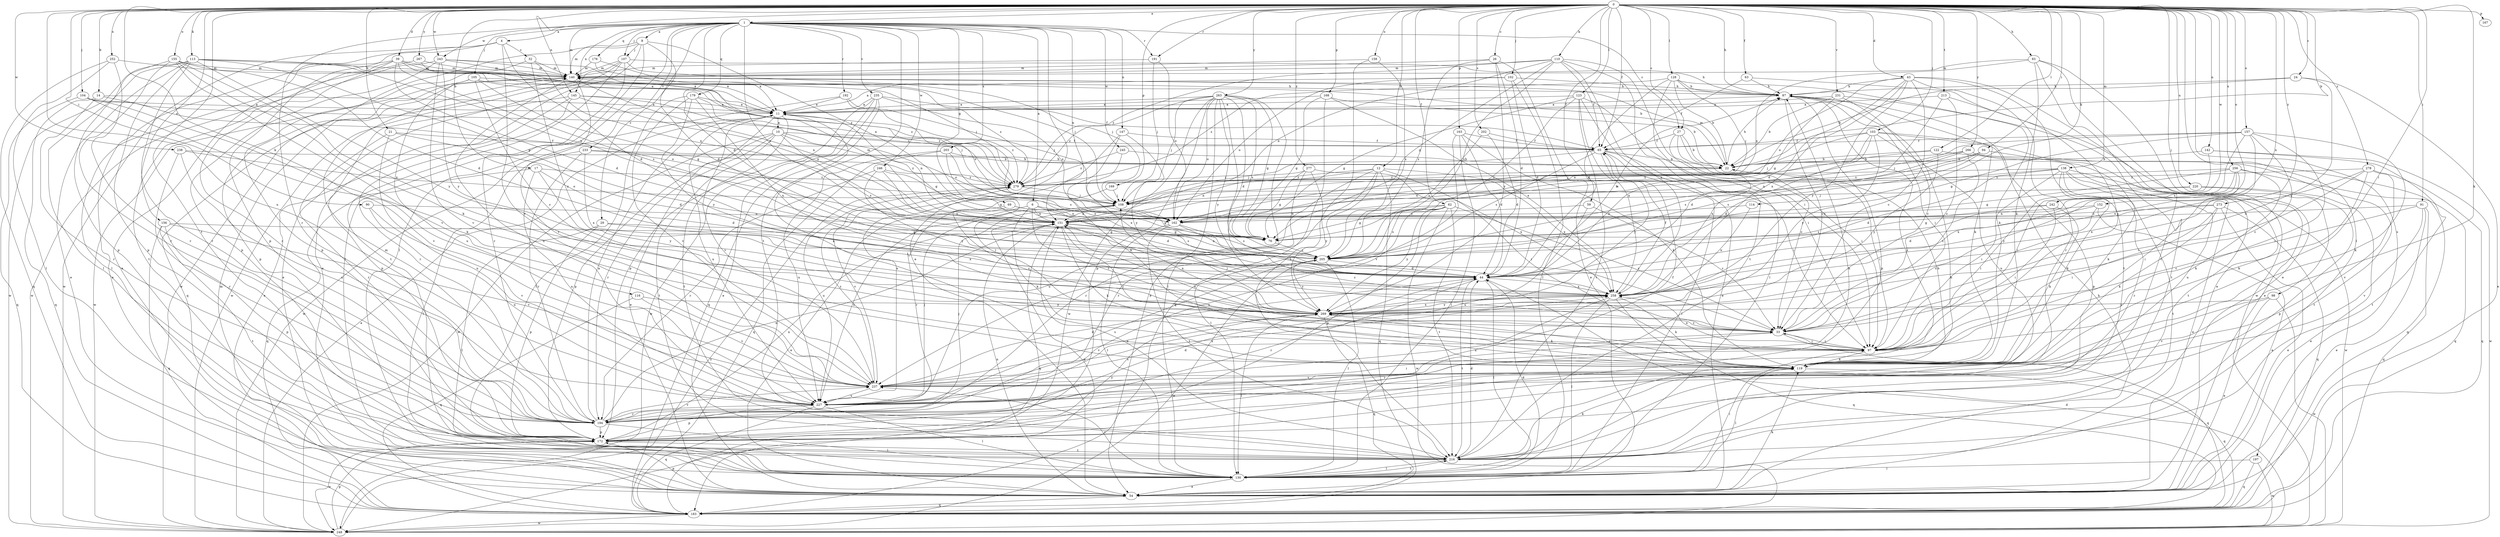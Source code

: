strict digraph  {
0;
1;
4;
6;
8;
10;
11;
12;
14;
17;
21;
22;
24;
26;
27;
29;
32;
33;
39;
43;
44;
54;
59;
62;
63;
65;
69;
76;
83;
87;
90;
91;
94;
97;
98;
102;
103;
104;
105;
107;
108;
110;
113;
114;
116;
119;
122;
123;
128;
130;
138;
140;
142;
145;
147;
151;
152;
155;
156;
157;
158;
162;
163;
167;
168;
169;
172;
176;
179;
183;
191;
192;
194;
197;
202;
203;
205;
213;
216;
220;
227;
231;
233;
235;
237;
238;
242;
243;
245;
246;
248;
252;
256;
258;
263;
266;
267;
269;
273;
277;
278;
279;
0 -> 1  [label=a];
0 -> 12  [label=b];
0 -> 14  [label=b];
0 -> 17  [label=b];
0 -> 21  [label=b];
0 -> 22  [label=b];
0 -> 24  [label=c];
0 -> 26  [label=c];
0 -> 27  [label=c];
0 -> 39  [label=d];
0 -> 43  [label=d];
0 -> 59  [label=f];
0 -> 62  [label=f];
0 -> 63  [label=f];
0 -> 65  [label=f];
0 -> 83  [label=h];
0 -> 87  [label=h];
0 -> 90  [label=i];
0 -> 91  [label=i];
0 -> 94  [label=i];
0 -> 97  [label=i];
0 -> 98  [label=j];
0 -> 102  [label=j];
0 -> 103  [label=j];
0 -> 104  [label=j];
0 -> 110  [label=k];
0 -> 113  [label=k];
0 -> 114  [label=k];
0 -> 116  [label=k];
0 -> 119  [label=k];
0 -> 122  [label=l];
0 -> 123  [label=l];
0 -> 128  [label=l];
0 -> 130  [label=l];
0 -> 138  [label=m];
0 -> 142  [label=n];
0 -> 145  [label=n];
0 -> 152  [label=o];
0 -> 155  [label=o];
0 -> 156  [label=o];
0 -> 157  [label=o];
0 -> 158  [label=o];
0 -> 163  [label=p];
0 -> 167  [label=p];
0 -> 168  [label=p];
0 -> 169  [label=p];
0 -> 191  [label=r];
0 -> 197  [label=s];
0 -> 202  [label=s];
0 -> 213  [label=t];
0 -> 216  [label=t];
0 -> 220  [label=u];
0 -> 227  [label=u];
0 -> 231  [label=v];
0 -> 238  [label=w];
0 -> 242  [label=w];
0 -> 243  [label=w];
0 -> 252  [label=x];
0 -> 256  [label=x];
0 -> 258  [label=x];
0 -> 263  [label=y];
0 -> 266  [label=y];
0 -> 267  [label=y];
0 -> 273  [label=z];
0 -> 277  [label=z];
0 -> 278  [label=z];
1 -> 4  [label=a];
1 -> 6  [label=a];
1 -> 8  [label=a];
1 -> 27  [label=c];
1 -> 29  [label=c];
1 -> 44  [label=d];
1 -> 54  [label=e];
1 -> 69  [label=g];
1 -> 105  [label=j];
1 -> 107  [label=j];
1 -> 130  [label=l];
1 -> 140  [label=m];
1 -> 145  [label=n];
1 -> 147  [label=n];
1 -> 151  [label=n];
1 -> 176  [label=q];
1 -> 179  [label=q];
1 -> 191  [label=r];
1 -> 192  [label=r];
1 -> 194  [label=r];
1 -> 203  [label=s];
1 -> 205  [label=s];
1 -> 216  [label=t];
1 -> 233  [label=v];
1 -> 235  [label=v];
1 -> 243  [label=w];
1 -> 245  [label=w];
1 -> 246  [label=w];
4 -> 32  [label=c];
4 -> 44  [label=d];
4 -> 54  [label=e];
4 -> 172  [label=p];
4 -> 237  [label=v];
4 -> 248  [label=w];
6 -> 33  [label=c];
6 -> 44  [label=d];
6 -> 119  [label=k];
6 -> 151  [label=n];
6 -> 162  [label=o];
6 -> 227  [label=u];
8 -> 44  [label=d];
8 -> 54  [label=e];
8 -> 107  [label=j];
8 -> 130  [label=l];
8 -> 140  [label=m];
8 -> 151  [label=n];
8 -> 248  [label=w];
10 -> 65  [label=f];
10 -> 76  [label=g];
10 -> 162  [label=o];
10 -> 172  [label=p];
10 -> 194  [label=r];
10 -> 205  [label=s];
10 -> 216  [label=t];
10 -> 248  [label=w];
11 -> 10  [label=a];
11 -> 54  [label=e];
11 -> 151  [label=n];
11 -> 216  [label=t];
11 -> 227  [label=u];
11 -> 237  [label=v];
11 -> 279  [label=z];
12 -> 97  [label=i];
12 -> 130  [label=l];
12 -> 151  [label=n];
12 -> 183  [label=q];
12 -> 194  [label=r];
12 -> 227  [label=u];
12 -> 258  [label=x];
12 -> 279  [label=z];
14 -> 11  [label=a];
14 -> 162  [label=o];
14 -> 183  [label=q];
14 -> 194  [label=r];
17 -> 44  [label=d];
17 -> 183  [label=q];
17 -> 227  [label=u];
17 -> 269  [label=y];
17 -> 279  [label=z];
21 -> 44  [label=d];
21 -> 65  [label=f];
21 -> 194  [label=r];
21 -> 227  [label=u];
22 -> 87  [label=h];
22 -> 97  [label=i];
22 -> 140  [label=m];
22 -> 279  [label=z];
24 -> 22  [label=b];
24 -> 54  [label=e];
24 -> 87  [label=h];
24 -> 269  [label=y];
26 -> 44  [label=d];
26 -> 54  [label=e];
26 -> 140  [label=m];
26 -> 205  [label=s];
26 -> 269  [label=y];
27 -> 22  [label=b];
27 -> 33  [label=c];
27 -> 65  [label=f];
27 -> 97  [label=i];
27 -> 258  [label=x];
29 -> 76  [label=g];
29 -> 130  [label=l];
29 -> 172  [label=p];
29 -> 258  [label=x];
32 -> 140  [label=m];
32 -> 151  [label=n];
32 -> 172  [label=p];
32 -> 269  [label=y];
33 -> 97  [label=i];
33 -> 108  [label=j];
33 -> 183  [label=q];
33 -> 194  [label=r];
39 -> 11  [label=a];
39 -> 22  [label=b];
39 -> 44  [label=d];
39 -> 54  [label=e];
39 -> 140  [label=m];
39 -> 194  [label=r];
39 -> 205  [label=s];
39 -> 216  [label=t];
43 -> 33  [label=c];
43 -> 44  [label=d];
43 -> 54  [label=e];
43 -> 87  [label=h];
43 -> 162  [label=o];
43 -> 194  [label=r];
43 -> 216  [label=t];
43 -> 258  [label=x];
43 -> 269  [label=y];
44 -> 87  [label=h];
44 -> 130  [label=l];
44 -> 194  [label=r];
44 -> 216  [label=t];
44 -> 258  [label=x];
54 -> 87  [label=h];
54 -> 119  [label=k];
54 -> 140  [label=m];
54 -> 151  [label=n];
54 -> 172  [label=p];
54 -> 183  [label=q];
59 -> 33  [label=c];
59 -> 162  [label=o];
59 -> 227  [label=u];
62 -> 33  [label=c];
62 -> 76  [label=g];
62 -> 151  [label=n];
62 -> 172  [label=p];
62 -> 205  [label=s];
62 -> 216  [label=t];
62 -> 227  [label=u];
62 -> 248  [label=w];
62 -> 269  [label=y];
63 -> 65  [label=f];
63 -> 87  [label=h];
63 -> 97  [label=i];
65 -> 22  [label=b];
65 -> 97  [label=i];
65 -> 108  [label=j];
65 -> 130  [label=l];
65 -> 205  [label=s];
65 -> 269  [label=y];
69 -> 33  [label=c];
69 -> 54  [label=e];
69 -> 76  [label=g];
69 -> 162  [label=o];
76 -> 205  [label=s];
83 -> 54  [label=e];
83 -> 119  [label=k];
83 -> 140  [label=m];
83 -> 162  [label=o];
83 -> 216  [label=t];
83 -> 248  [label=w];
87 -> 11  [label=a];
87 -> 33  [label=c];
87 -> 97  [label=i];
87 -> 119  [label=k];
87 -> 172  [label=p];
87 -> 227  [label=u];
90 -> 151  [label=n];
90 -> 227  [label=u];
90 -> 237  [label=v];
91 -> 33  [label=c];
91 -> 54  [label=e];
91 -> 151  [label=n];
91 -> 183  [label=q];
91 -> 237  [label=v];
94 -> 22  [label=b];
94 -> 44  [label=d];
94 -> 119  [label=k];
94 -> 151  [label=n];
94 -> 205  [label=s];
97 -> 33  [label=c];
97 -> 119  [label=k];
97 -> 151  [label=n];
97 -> 258  [label=x];
98 -> 54  [label=e];
98 -> 237  [label=v];
98 -> 248  [label=w];
98 -> 269  [label=y];
102 -> 11  [label=a];
102 -> 44  [label=d];
102 -> 87  [label=h];
102 -> 130  [label=l];
102 -> 162  [label=o];
103 -> 44  [label=d];
103 -> 65  [label=f];
103 -> 108  [label=j];
103 -> 162  [label=o];
103 -> 172  [label=p];
103 -> 216  [label=t];
103 -> 227  [label=u];
103 -> 269  [label=y];
104 -> 11  [label=a];
104 -> 119  [label=k];
104 -> 183  [label=q];
104 -> 237  [label=v];
104 -> 279  [label=z];
105 -> 33  [label=c];
105 -> 76  [label=g];
105 -> 87  [label=h];
105 -> 172  [label=p];
105 -> 227  [label=u];
105 -> 279  [label=z];
107 -> 54  [label=e];
107 -> 87  [label=h];
107 -> 108  [label=j];
107 -> 140  [label=m];
107 -> 194  [label=r];
107 -> 216  [label=t];
107 -> 248  [label=w];
108 -> 151  [label=n];
108 -> 183  [label=q];
110 -> 65  [label=f];
110 -> 76  [label=g];
110 -> 97  [label=i];
110 -> 140  [label=m];
110 -> 151  [label=n];
110 -> 205  [label=s];
110 -> 216  [label=t];
110 -> 258  [label=x];
110 -> 279  [label=z];
113 -> 54  [label=e];
113 -> 76  [label=g];
113 -> 130  [label=l];
113 -> 140  [label=m];
113 -> 151  [label=n];
113 -> 172  [label=p];
113 -> 194  [label=r];
113 -> 248  [label=w];
113 -> 269  [label=y];
113 -> 279  [label=z];
114 -> 151  [label=n];
114 -> 258  [label=x];
116 -> 183  [label=q];
116 -> 237  [label=v];
116 -> 269  [label=y];
119 -> 11  [label=a];
119 -> 22  [label=b];
119 -> 130  [label=l];
119 -> 183  [label=q];
119 -> 237  [label=v];
119 -> 269  [label=y];
122 -> 22  [label=b];
122 -> 108  [label=j];
122 -> 216  [label=t];
122 -> 269  [label=y];
123 -> 11  [label=a];
123 -> 54  [label=e];
123 -> 76  [label=g];
123 -> 97  [label=i];
123 -> 205  [label=s];
123 -> 216  [label=t];
123 -> 258  [label=x];
128 -> 22  [label=b];
128 -> 44  [label=d];
128 -> 87  [label=h];
128 -> 108  [label=j];
128 -> 119  [label=k];
128 -> 130  [label=l];
128 -> 279  [label=z];
130 -> 44  [label=d];
130 -> 54  [label=e];
130 -> 97  [label=i];
130 -> 216  [label=t];
130 -> 237  [label=v];
138 -> 44  [label=d];
138 -> 54  [label=e];
138 -> 97  [label=i];
138 -> 119  [label=k];
138 -> 151  [label=n];
138 -> 194  [label=r];
138 -> 216  [label=t];
138 -> 248  [label=w];
138 -> 279  [label=z];
140 -> 87  [label=h];
140 -> 151  [label=n];
140 -> 183  [label=q];
140 -> 227  [label=u];
140 -> 237  [label=v];
140 -> 248  [label=w];
140 -> 279  [label=z];
142 -> 22  [label=b];
142 -> 97  [label=i];
142 -> 216  [label=t];
142 -> 248  [label=w];
145 -> 11  [label=a];
145 -> 54  [label=e];
145 -> 108  [label=j];
145 -> 151  [label=n];
145 -> 172  [label=p];
145 -> 194  [label=r];
147 -> 65  [label=f];
147 -> 119  [label=k];
147 -> 227  [label=u];
147 -> 269  [label=y];
151 -> 76  [label=g];
151 -> 97  [label=i];
151 -> 119  [label=k];
151 -> 140  [label=m];
151 -> 183  [label=q];
151 -> 205  [label=s];
152 -> 33  [label=c];
152 -> 44  [label=d];
152 -> 54  [label=e];
152 -> 151  [label=n];
155 -> 44  [label=d];
155 -> 119  [label=k];
155 -> 140  [label=m];
155 -> 172  [label=p];
155 -> 194  [label=r];
155 -> 237  [label=v];
155 -> 258  [label=x];
156 -> 76  [label=g];
156 -> 172  [label=p];
156 -> 183  [label=q];
156 -> 216  [label=t];
156 -> 237  [label=v];
157 -> 33  [label=c];
157 -> 65  [label=f];
157 -> 76  [label=g];
157 -> 97  [label=i];
157 -> 108  [label=j];
157 -> 119  [label=k];
157 -> 205  [label=s];
157 -> 258  [label=x];
158 -> 140  [label=m];
158 -> 205  [label=s];
158 -> 216  [label=t];
162 -> 33  [label=c];
162 -> 130  [label=l];
162 -> 205  [label=s];
162 -> 216  [label=t];
163 -> 44  [label=d];
163 -> 65  [label=f];
163 -> 119  [label=k];
163 -> 130  [label=l];
163 -> 237  [label=v];
168 -> 11  [label=a];
168 -> 22  [label=b];
168 -> 76  [label=g];
168 -> 183  [label=q];
168 -> 258  [label=x];
169 -> 108  [label=j];
169 -> 194  [label=r];
172 -> 87  [label=h];
172 -> 151  [label=n];
172 -> 216  [label=t];
172 -> 248  [label=w];
172 -> 269  [label=y];
176 -> 11  [label=a];
176 -> 108  [label=j];
176 -> 140  [label=m];
179 -> 11  [label=a];
179 -> 130  [label=l];
179 -> 237  [label=v];
179 -> 258  [label=x];
179 -> 269  [label=y];
179 -> 279  [label=z];
183 -> 248  [label=w];
191 -> 108  [label=j];
191 -> 140  [label=m];
191 -> 162  [label=o];
192 -> 11  [label=a];
192 -> 108  [label=j];
192 -> 162  [label=o];
192 -> 248  [label=w];
194 -> 11  [label=a];
194 -> 44  [label=d];
194 -> 108  [label=j];
194 -> 130  [label=l];
194 -> 140  [label=m];
194 -> 151  [label=n];
194 -> 172  [label=p];
194 -> 237  [label=v];
197 -> 130  [label=l];
197 -> 183  [label=q];
197 -> 248  [label=w];
202 -> 44  [label=d];
202 -> 65  [label=f];
202 -> 205  [label=s];
203 -> 22  [label=b];
203 -> 97  [label=i];
203 -> 183  [label=q];
203 -> 205  [label=s];
203 -> 227  [label=u];
205 -> 44  [label=d];
205 -> 130  [label=l];
205 -> 151  [label=n];
205 -> 248  [label=w];
205 -> 269  [label=y];
213 -> 11  [label=a];
213 -> 33  [label=c];
213 -> 54  [label=e];
213 -> 205  [label=s];
216 -> 44  [label=d];
216 -> 87  [label=h];
216 -> 119  [label=k];
216 -> 130  [label=l];
216 -> 151  [label=n];
220 -> 54  [label=e];
220 -> 97  [label=i];
220 -> 108  [label=j];
220 -> 172  [label=p];
227 -> 65  [label=f];
227 -> 108  [label=j];
227 -> 130  [label=l];
227 -> 172  [label=p];
227 -> 183  [label=q];
227 -> 194  [label=r];
227 -> 205  [label=s];
231 -> 11  [label=a];
231 -> 22  [label=b];
231 -> 33  [label=c];
231 -> 76  [label=g];
231 -> 216  [label=t];
233 -> 22  [label=b];
233 -> 130  [label=l];
233 -> 194  [label=r];
233 -> 258  [label=x];
233 -> 279  [label=z];
235 -> 11  [label=a];
235 -> 54  [label=e];
235 -> 65  [label=f];
235 -> 162  [label=o];
235 -> 172  [label=p];
235 -> 183  [label=q];
235 -> 248  [label=w];
237 -> 33  [label=c];
237 -> 44  [label=d];
237 -> 97  [label=i];
237 -> 227  [label=u];
237 -> 258  [label=x];
237 -> 279  [label=z];
238 -> 22  [label=b];
238 -> 162  [label=o];
238 -> 194  [label=r];
238 -> 227  [label=u];
242 -> 97  [label=i];
242 -> 119  [label=k];
242 -> 151  [label=n];
242 -> 205  [label=s];
243 -> 11  [label=a];
243 -> 108  [label=j];
243 -> 140  [label=m];
243 -> 172  [label=p];
243 -> 237  [label=v];
243 -> 248  [label=w];
243 -> 269  [label=y];
245 -> 22  [label=b];
245 -> 258  [label=x];
245 -> 279  [label=z];
246 -> 76  [label=g];
246 -> 194  [label=r];
246 -> 205  [label=s];
246 -> 269  [label=y];
246 -> 279  [label=z];
248 -> 11  [label=a];
248 -> 44  [label=d];
248 -> 172  [label=p];
248 -> 279  [label=z];
252 -> 130  [label=l];
252 -> 140  [label=m];
252 -> 183  [label=q];
252 -> 194  [label=r];
256 -> 76  [label=g];
256 -> 97  [label=i];
256 -> 119  [label=k];
256 -> 183  [label=q];
256 -> 258  [label=x];
256 -> 269  [label=y];
256 -> 279  [label=z];
258 -> 65  [label=f];
258 -> 119  [label=k];
258 -> 130  [label=l];
258 -> 183  [label=q];
258 -> 227  [label=u];
258 -> 269  [label=y];
263 -> 11  [label=a];
263 -> 33  [label=c];
263 -> 44  [label=d];
263 -> 54  [label=e];
263 -> 76  [label=g];
263 -> 108  [label=j];
263 -> 130  [label=l];
263 -> 162  [label=o];
263 -> 172  [label=p];
263 -> 205  [label=s];
263 -> 248  [label=w];
263 -> 269  [label=y];
263 -> 279  [label=z];
266 -> 22  [label=b];
266 -> 33  [label=c];
266 -> 162  [label=o];
266 -> 183  [label=q];
266 -> 205  [label=s];
266 -> 227  [label=u];
267 -> 11  [label=a];
267 -> 130  [label=l];
267 -> 140  [label=m];
269 -> 33  [label=c];
269 -> 119  [label=k];
269 -> 130  [label=l];
269 -> 151  [label=n];
269 -> 183  [label=q];
269 -> 237  [label=v];
269 -> 258  [label=x];
273 -> 54  [label=e];
273 -> 76  [label=g];
273 -> 97  [label=i];
273 -> 119  [label=k];
273 -> 162  [label=o];
273 -> 183  [label=q];
277 -> 76  [label=g];
277 -> 194  [label=r];
277 -> 258  [label=x];
277 -> 269  [label=y];
277 -> 279  [label=z];
278 -> 33  [label=c];
278 -> 119  [label=k];
278 -> 183  [label=q];
278 -> 237  [label=v];
278 -> 258  [label=x];
278 -> 279  [label=z];
279 -> 108  [label=j];
279 -> 227  [label=u];
279 -> 237  [label=v];
}

